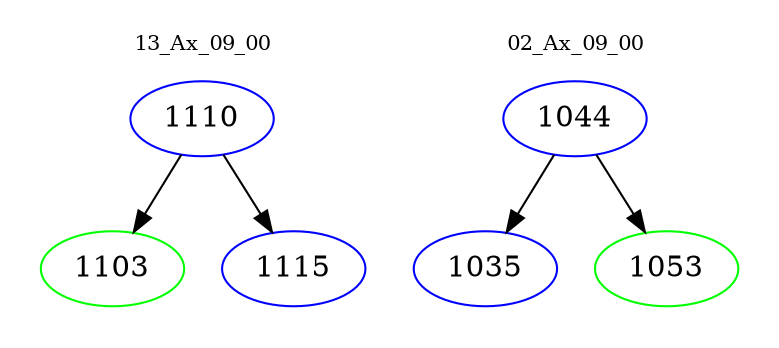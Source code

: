 digraph{
subgraph cluster_0 {
color = white
label = "13_Ax_09_00";
fontsize=10;
T0_1110 [label="1110", color="blue"]
T0_1110 -> T0_1103 [color="black"]
T0_1103 [label="1103", color="green"]
T0_1110 -> T0_1115 [color="black"]
T0_1115 [label="1115", color="blue"]
}
subgraph cluster_1 {
color = white
label = "02_Ax_09_00";
fontsize=10;
T1_1044 [label="1044", color="blue"]
T1_1044 -> T1_1035 [color="black"]
T1_1035 [label="1035", color="blue"]
T1_1044 -> T1_1053 [color="black"]
T1_1053 [label="1053", color="green"]
}
}
